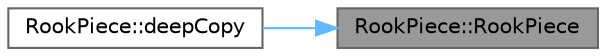 digraph "RookPiece::RookPiece"
{
 // LATEX_PDF_SIZE
  bgcolor="transparent";
  edge [fontname=Helvetica,fontsize=10,labelfontname=Helvetica,labelfontsize=10];
  node [fontname=Helvetica,fontsize=10,shape=box,height=0.2,width=0.4];
  rankdir="RL";
  Node1 [id="Node000001",label="RookPiece::RookPiece",height=0.2,width=0.4,color="gray40", fillcolor="grey60", style="filled", fontcolor="black",tooltip="Constructor for RookPiece."];
  Node1 -> Node2 [id="edge1_Node000001_Node000002",dir="back",color="steelblue1",style="solid",tooltip=" "];
  Node2 [id="Node000002",label="RookPiece::deepCopy",height=0.2,width=0.4,color="grey40", fillcolor="white", style="filled",URL="$class_rook_piece.html#aa62634839acb6e58e3465a90ebce2494",tooltip="Creates a deep copy of the rook piece."];
}
